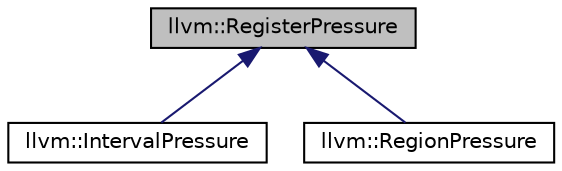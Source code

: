 digraph "llvm::RegisterPressure"
{
 // LATEX_PDF_SIZE
  bgcolor="transparent";
  edge [fontname="Helvetica",fontsize="10",labelfontname="Helvetica",labelfontsize="10"];
  node [fontname="Helvetica",fontsize="10",shape="box"];
  Node1 [label="llvm::RegisterPressure",height=0.2,width=0.4,color="black", fillcolor="grey75", style="filled", fontcolor="black",tooltip="Base class for register pressure results."];
  Node1 -> Node2 [dir="back",color="midnightblue",fontsize="10",style="solid",fontname="Helvetica"];
  Node2 [label="llvm::IntervalPressure",height=0.2,width=0.4,color="black",URL="$structllvm_1_1IntervalPressure.html",tooltip="RegisterPressure computed within a region of instructions delimited by TopIdx and BottomIdx."];
  Node1 -> Node3 [dir="back",color="midnightblue",fontsize="10",style="solid",fontname="Helvetica"];
  Node3 [label="llvm::RegionPressure",height=0.2,width=0.4,color="black",URL="$structllvm_1_1RegionPressure.html",tooltip="RegisterPressure computed within a region of instructions delimited by TopPos and BottomPos."];
}
